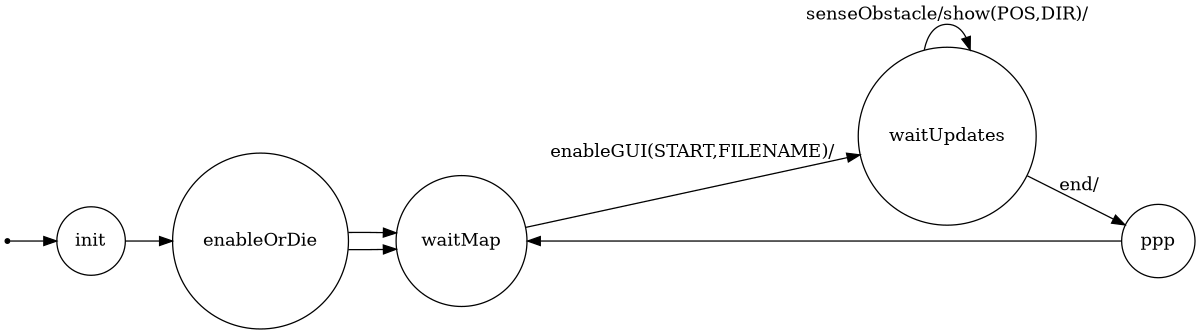 /*
*
* A GraphViz DOT FSM description 
* Please use a GraphViz visualizer (like http://www.webgraphviz.com)
* 
* Generated by AM,NC,RM
*  
*/
 
digraph finite_state_machine {
  	rankdir=LR;
  	size="8,5"
  	node [shape = point]; iniziale;
  	node [shape = doublecircle]; 
  	node [shape = circle];
  	iniziale -> init [label = ""];
  	
  	
  	init -> enableOrDie [ label = ""];
  	
  	enableOrDie -> waitMap [ label = ""];
  	enableOrDie -> waitMap [ label = ""];
  	
  	waitMap -> waitUpdates [ label = "enableGUI(START,FILENAME)/"];
  	
  	waitUpdates -> waitUpdates [ label = "senseObstacle/show(POS,DIR)/"];
  	waitUpdates -> ppp [ label = "end/"];
  	
  	ppp -> waitMap [ label = ""];
}